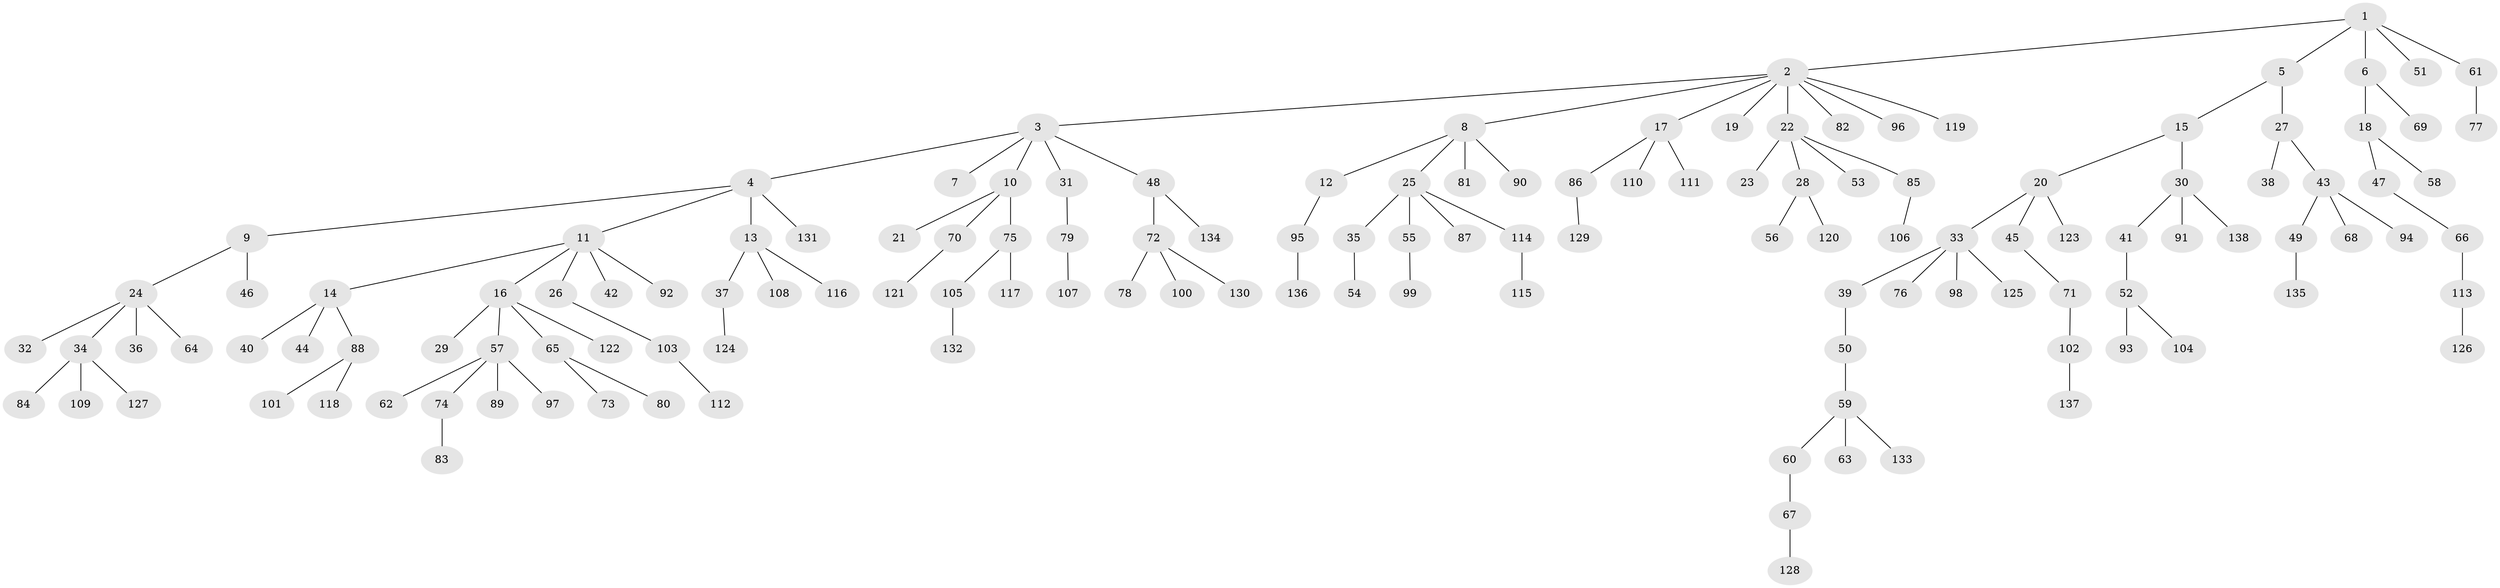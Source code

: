 // coarse degree distribution, {12: 0.012195121951219513, 9: 0.012195121951219513, 3: 0.0975609756097561, 1: 0.6219512195121951, 5: 0.04878048780487805, 2: 0.15853658536585366, 6: 0.024390243902439025, 4: 0.024390243902439025}
// Generated by graph-tools (version 1.1) at 2025/19/03/04/25 18:19:19]
// undirected, 138 vertices, 137 edges
graph export_dot {
graph [start="1"]
  node [color=gray90,style=filled];
  1;
  2;
  3;
  4;
  5;
  6;
  7;
  8;
  9;
  10;
  11;
  12;
  13;
  14;
  15;
  16;
  17;
  18;
  19;
  20;
  21;
  22;
  23;
  24;
  25;
  26;
  27;
  28;
  29;
  30;
  31;
  32;
  33;
  34;
  35;
  36;
  37;
  38;
  39;
  40;
  41;
  42;
  43;
  44;
  45;
  46;
  47;
  48;
  49;
  50;
  51;
  52;
  53;
  54;
  55;
  56;
  57;
  58;
  59;
  60;
  61;
  62;
  63;
  64;
  65;
  66;
  67;
  68;
  69;
  70;
  71;
  72;
  73;
  74;
  75;
  76;
  77;
  78;
  79;
  80;
  81;
  82;
  83;
  84;
  85;
  86;
  87;
  88;
  89;
  90;
  91;
  92;
  93;
  94;
  95;
  96;
  97;
  98;
  99;
  100;
  101;
  102;
  103;
  104;
  105;
  106;
  107;
  108;
  109;
  110;
  111;
  112;
  113;
  114;
  115;
  116;
  117;
  118;
  119;
  120;
  121;
  122;
  123;
  124;
  125;
  126;
  127;
  128;
  129;
  130;
  131;
  132;
  133;
  134;
  135;
  136;
  137;
  138;
  1 -- 2;
  1 -- 5;
  1 -- 6;
  1 -- 51;
  1 -- 61;
  2 -- 3;
  2 -- 8;
  2 -- 17;
  2 -- 19;
  2 -- 22;
  2 -- 82;
  2 -- 96;
  2 -- 119;
  3 -- 4;
  3 -- 7;
  3 -- 10;
  3 -- 31;
  3 -- 48;
  4 -- 9;
  4 -- 11;
  4 -- 13;
  4 -- 131;
  5 -- 15;
  5 -- 27;
  6 -- 18;
  6 -- 69;
  8 -- 12;
  8 -- 25;
  8 -- 81;
  8 -- 90;
  9 -- 24;
  9 -- 46;
  10 -- 21;
  10 -- 70;
  10 -- 75;
  11 -- 14;
  11 -- 16;
  11 -- 26;
  11 -- 42;
  11 -- 92;
  12 -- 95;
  13 -- 37;
  13 -- 108;
  13 -- 116;
  14 -- 40;
  14 -- 44;
  14 -- 88;
  15 -- 20;
  15 -- 30;
  16 -- 29;
  16 -- 57;
  16 -- 65;
  16 -- 122;
  17 -- 86;
  17 -- 110;
  17 -- 111;
  18 -- 47;
  18 -- 58;
  20 -- 33;
  20 -- 45;
  20 -- 123;
  22 -- 23;
  22 -- 28;
  22 -- 53;
  22 -- 85;
  24 -- 32;
  24 -- 34;
  24 -- 36;
  24 -- 64;
  25 -- 35;
  25 -- 55;
  25 -- 87;
  25 -- 114;
  26 -- 103;
  27 -- 38;
  27 -- 43;
  28 -- 56;
  28 -- 120;
  30 -- 41;
  30 -- 91;
  30 -- 138;
  31 -- 79;
  33 -- 39;
  33 -- 76;
  33 -- 98;
  33 -- 125;
  34 -- 84;
  34 -- 109;
  34 -- 127;
  35 -- 54;
  37 -- 124;
  39 -- 50;
  41 -- 52;
  43 -- 49;
  43 -- 68;
  43 -- 94;
  45 -- 71;
  47 -- 66;
  48 -- 72;
  48 -- 134;
  49 -- 135;
  50 -- 59;
  52 -- 93;
  52 -- 104;
  55 -- 99;
  57 -- 62;
  57 -- 74;
  57 -- 89;
  57 -- 97;
  59 -- 60;
  59 -- 63;
  59 -- 133;
  60 -- 67;
  61 -- 77;
  65 -- 73;
  65 -- 80;
  66 -- 113;
  67 -- 128;
  70 -- 121;
  71 -- 102;
  72 -- 78;
  72 -- 100;
  72 -- 130;
  74 -- 83;
  75 -- 105;
  75 -- 117;
  79 -- 107;
  85 -- 106;
  86 -- 129;
  88 -- 101;
  88 -- 118;
  95 -- 136;
  102 -- 137;
  103 -- 112;
  105 -- 132;
  113 -- 126;
  114 -- 115;
}
